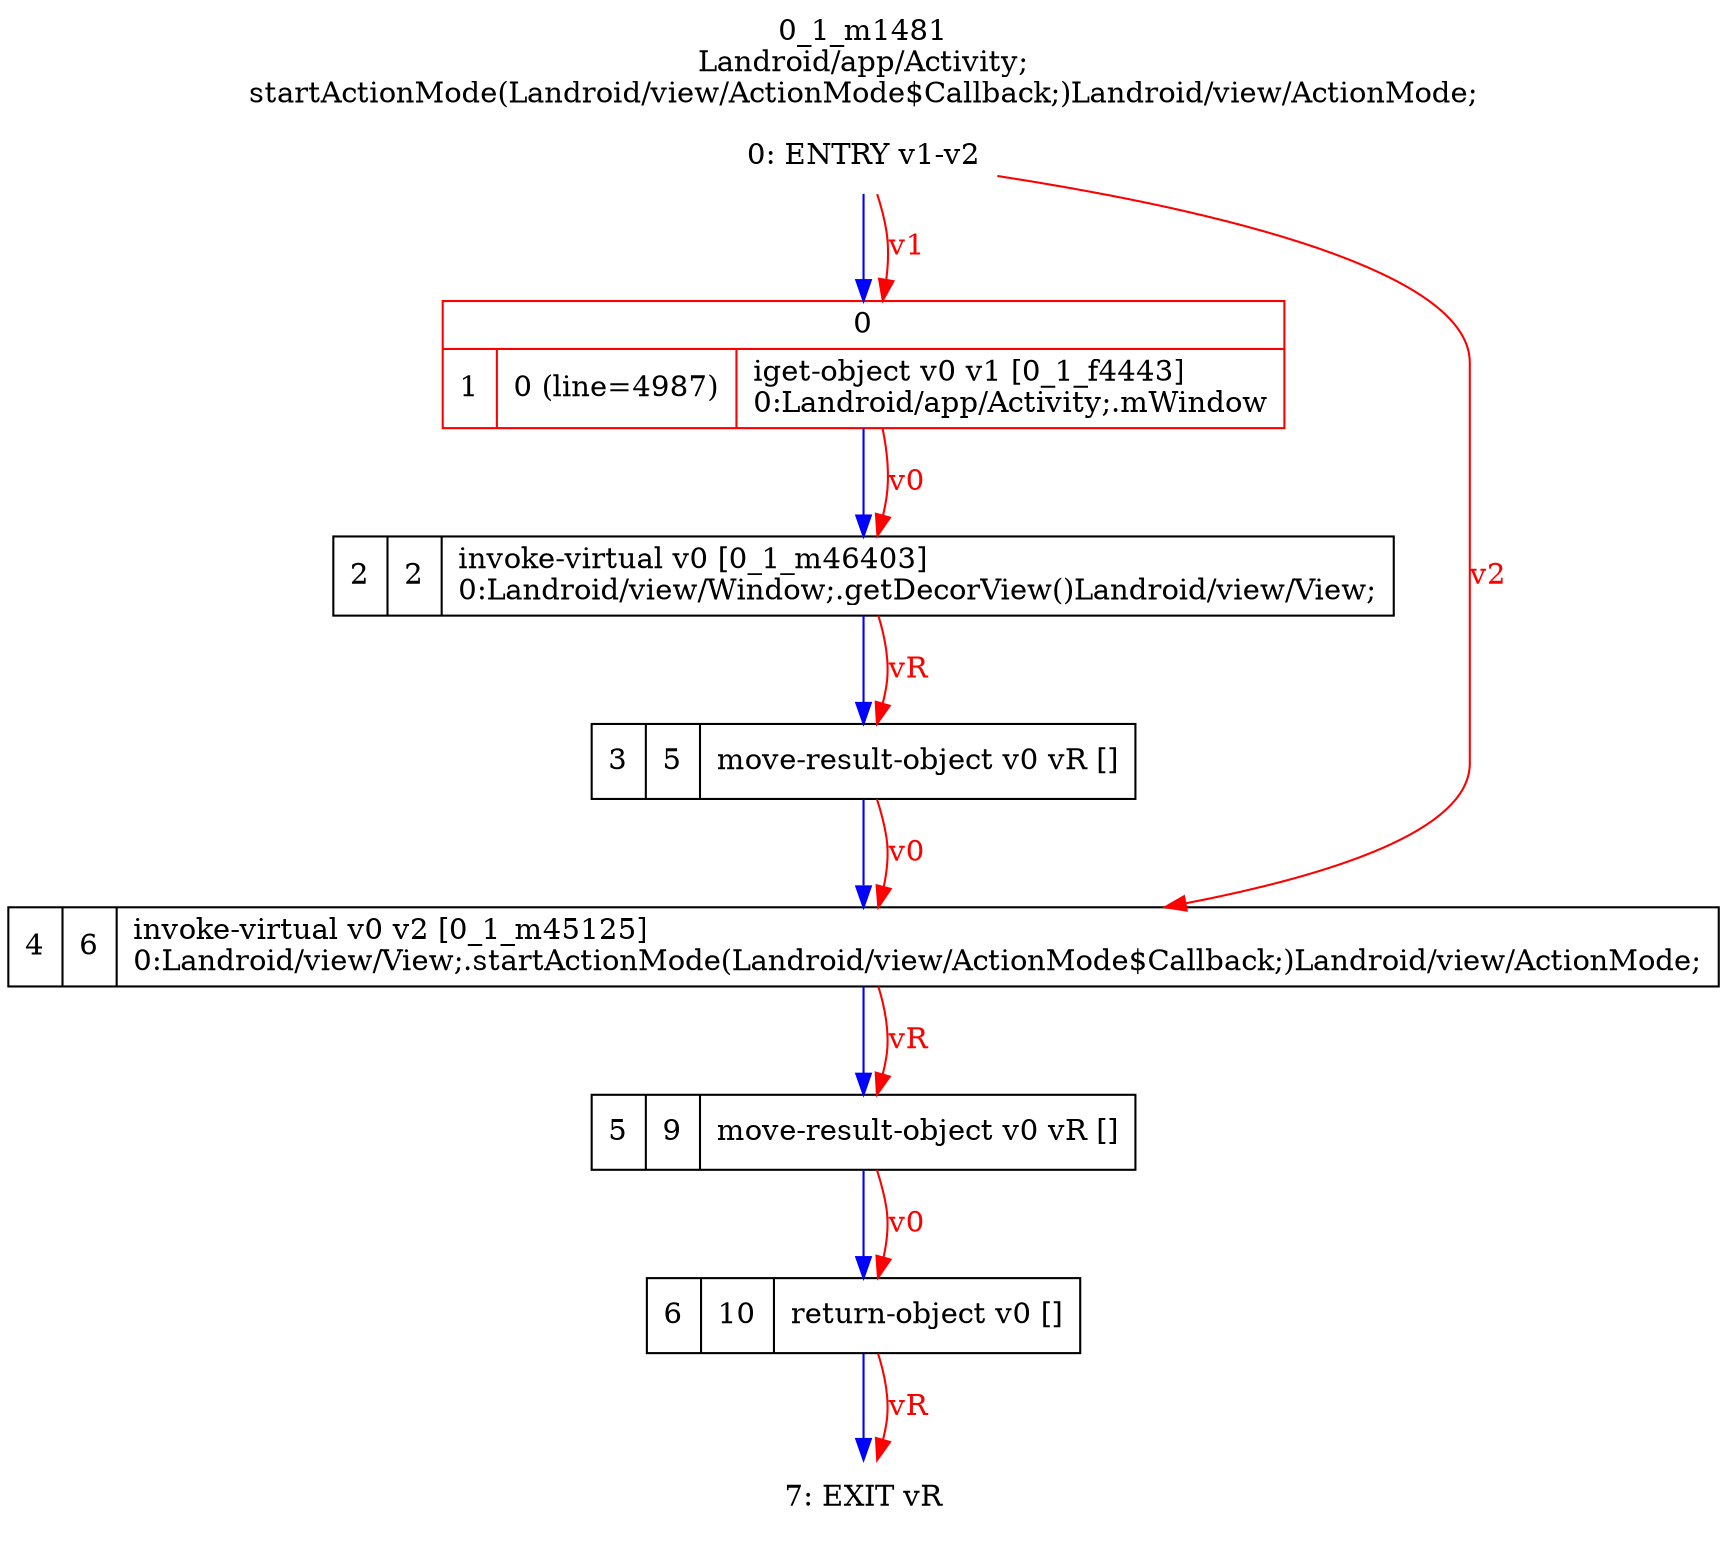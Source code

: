 digraph G {
rankdir=UD;
labelloc=t;
label="0_1_m1481\nLandroid/app/Activity;
startActionMode(Landroid/view/ActionMode$Callback;)Landroid/view/ActionMode;";
0[label="0: ENTRY v1-v2",shape=plaintext];
1[label="{0|{1|0 (line=4987)|iget-object v0 v1 [0_1_f4443]\l0:Landroid/app/Activity;.mWindow\l}}",shape=record, color=red];
2[label="2|2|invoke-virtual v0 [0_1_m46403]\l0:Landroid/view/Window;.getDecorView()Landroid/view/View;\l",shape=record,URL="0_1_m46403.dot"];
3[label="3|5|move-result-object v0 vR []\l",shape=record];
4[label="4|6|invoke-virtual v0 v2 [0_1_m45125]\l0:Landroid/view/View;.startActionMode(Landroid/view/ActionMode$Callback;)Landroid/view/ActionMode;\l",shape=record,URL="0_1_m45125.dot"];
5[label="5|9|move-result-object v0 vR []\l",shape=record];
6[label="6|10|return-object v0 []\l",shape=record];
7[label="7: EXIT vR",shape=plaintext];
0->1 [color=blue, fontcolor=blue,weight=100, taillabel=""];
1->2 [color=blue, fontcolor=blue,weight=100, taillabel=""];
2->3 [color=blue, fontcolor=blue,weight=100, taillabel=""];
3->4 [color=blue, fontcolor=blue,weight=100, taillabel=""];
4->5 [color=blue, fontcolor=blue,weight=100, taillabel=""];
5->6 [color=blue, fontcolor=blue,weight=100, taillabel=""];
6->7 [color=blue, fontcolor=blue,weight=100, taillabel=""];
0->1 [color=red, fontcolor=red, label="v1"];
1->2 [color=red, fontcolor=red, label="v0"];
2->3 [color=red, fontcolor=red, label="vR"];
0->4 [color=red, fontcolor=red, label="v2"];
3->4 [color=red, fontcolor=red, label="v0"];
4->5 [color=red, fontcolor=red, label="vR"];
5->6 [color=red, fontcolor=red, label="v0"];
6->7 [color=red, fontcolor=red, label="vR"];
}
